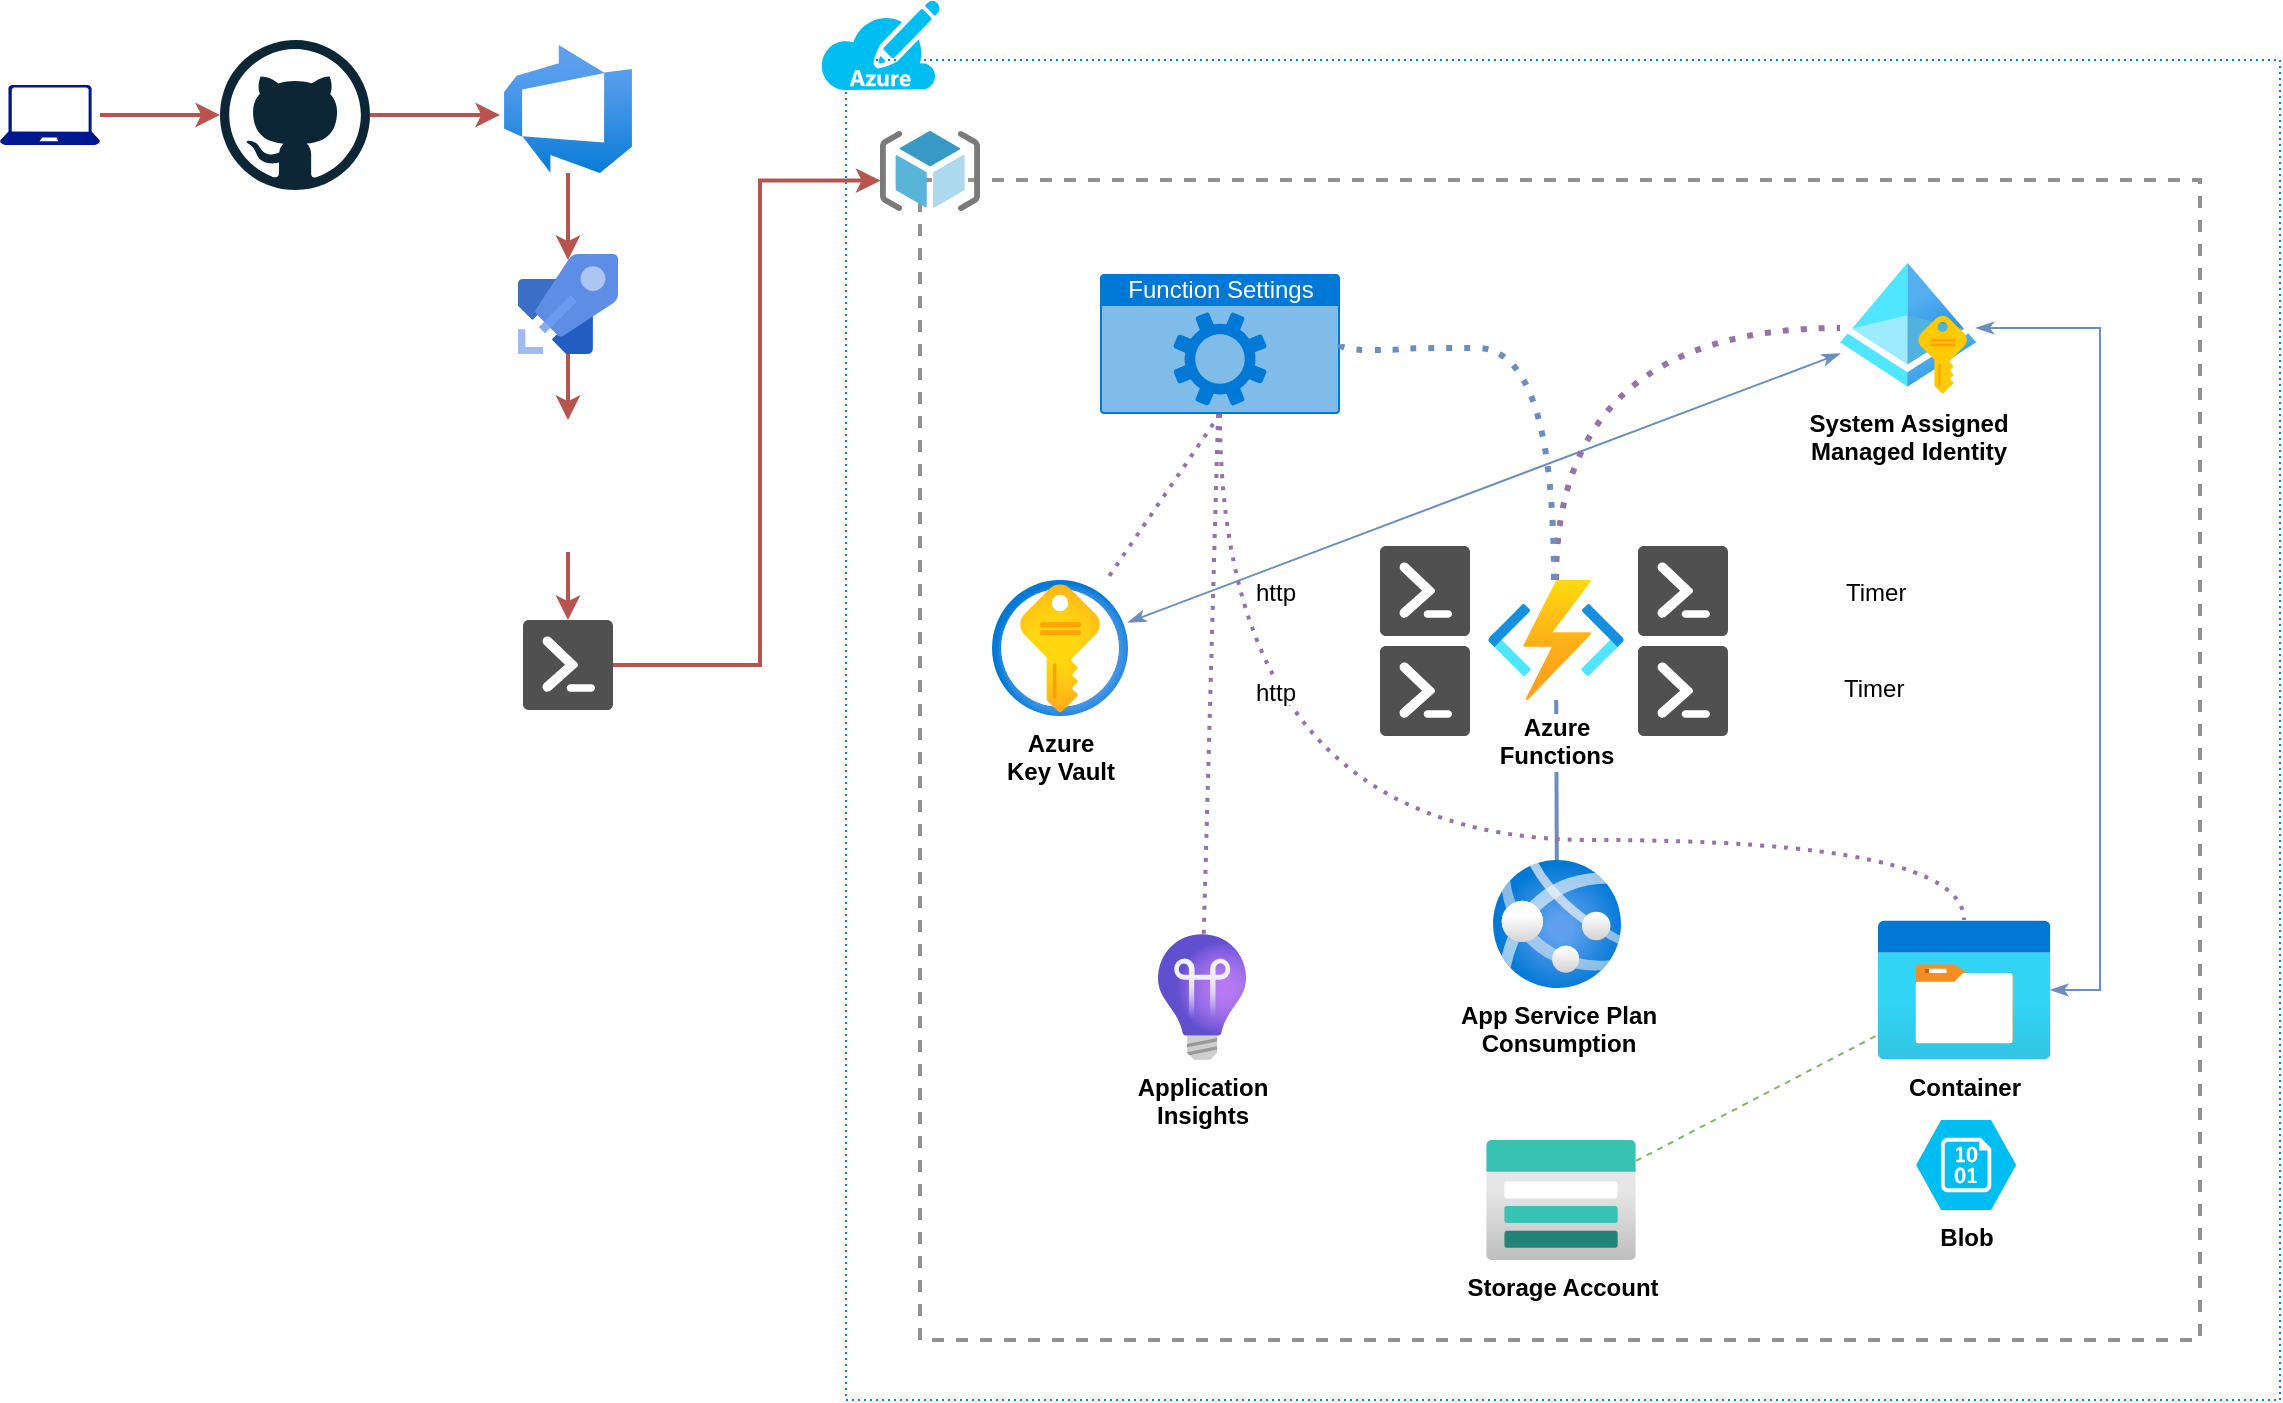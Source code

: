 <mxfile version="14.6.13" type="device"><diagram id="0d_8rxXnC5C31dJzXX_R" name="Page-1"><mxGraphModel dx="1550" dy="835" grid="1" gridSize="10" guides="1" tooltips="1" connect="1" arrows="1" fold="1" page="1" pageScale="1" pageWidth="1100" pageHeight="850" math="0" shadow="0"><root><mxCell id="0"/><mxCell id="1" parent="0"/><mxCell id="sz5_Z2L8MkfmoGLoDfBn-19" value="" style="fontStyle=0;verticalAlign=top;align=center;spacingTop=-2;fillColor=none;rounded=0;whiteSpace=wrap;html=1;strokeColor=#919191;strokeWidth=2;dashed=1;container=1;collapsible=0;expand=0;recursiveResize=0;" vertex="1" parent="1"><mxGeometry x="480" y="140" width="640" height="580" as="geometry"/></mxCell><mxCell id="sz5_Z2L8MkfmoGLoDfBn-7" value="" style="aspect=fixed;html=1;points=[];align=center;image;fontSize=12;image=img/lib/mscae/ResourceGroup.svg;" vertex="1" parent="sz5_Z2L8MkfmoGLoDfBn-19"><mxGeometry x="-20" y="-24.5" width="50" height="40" as="geometry"/></mxCell><mxCell id="sz5_Z2L8MkfmoGLoDfBn-6" value="" style="fontStyle=0;verticalAlign=top;align=center;spacingTop=-2;fillColor=none;rounded=0;whiteSpace=wrap;html=1;strokeWidth=1;container=1;collapsible=0;expand=0;recursiveResize=0;strokeColor=#007FFF;dashed=1;dashPattern=1 2;" vertex="1" parent="1"><mxGeometry x="443" y="80" width="717" height="670" as="geometry"/></mxCell><mxCell id="sz5_Z2L8MkfmoGLoDfBn-55" style="edgeStyle=none;rounded=0;orthogonalLoop=1;jettySize=auto;html=1;startArrow=none;startFill=0;endArrow=none;endFill=0;strokeWidth=1;dashed=1;fillColor=#d5e8d4;strokeColor=#82b366;" edge="1" parent="sz5_Z2L8MkfmoGLoDfBn-6" source="sz5_Z2L8MkfmoGLoDfBn-1" target="sz5_Z2L8MkfmoGLoDfBn-2"><mxGeometry relative="1" as="geometry"/></mxCell><mxCell id="sz5_Z2L8MkfmoGLoDfBn-1" value="&lt;b&gt;Storage Account&lt;/b&gt;" style="aspect=fixed;html=1;points=[];align=center;image;fontSize=12;image=img/lib/azure2/storage/Storage_Accounts.svg;" vertex="1" parent="sz5_Z2L8MkfmoGLoDfBn-6"><mxGeometry x="320" y="540" width="75" height="60" as="geometry"/></mxCell><mxCell id="sz5_Z2L8MkfmoGLoDfBn-43" style="rounded=0;orthogonalLoop=1;jettySize=auto;html=1;startArrow=classicThin;startFill=1;endArrow=classicThin;endFill=1;strokeWidth=1;fillColor=#dae8fc;strokeColor=#6c8ebf;" edge="1" parent="sz5_Z2L8MkfmoGLoDfBn-6" source="sz5_Z2L8MkfmoGLoDfBn-10" target="sz5_Z2L8MkfmoGLoDfBn-5"><mxGeometry relative="1" as="geometry"/></mxCell><mxCell id="sz5_Z2L8MkfmoGLoDfBn-44" style="edgeStyle=orthogonalEdgeStyle;rounded=0;orthogonalLoop=1;jettySize=auto;html=1;startArrow=classicThin;startFill=1;endArrow=classicThin;endFill=1;strokeWidth=1;fillColor=#dae8fc;strokeColor=#6c8ebf;" edge="1" parent="sz5_Z2L8MkfmoGLoDfBn-6" source="sz5_Z2L8MkfmoGLoDfBn-10" target="sz5_Z2L8MkfmoGLoDfBn-2"><mxGeometry relative="1" as="geometry"><Array as="points"><mxPoint x="627" y="134"/><mxPoint x="627" y="465"/></Array></mxGeometry></mxCell><mxCell id="sz5_Z2L8MkfmoGLoDfBn-10" value="&lt;div&gt;&lt;b&gt;System Assigned&lt;/b&gt;&lt;/div&gt;&lt;div&gt;&lt;b&gt;Managed Identity&lt;br&gt;&lt;/b&gt;&lt;/div&gt;" style="aspect=fixed;html=1;points=[];align=center;image;fontSize=12;image=img/lib/azure2/identity/Managed_Identities.svg;" vertex="1" parent="sz5_Z2L8MkfmoGLoDfBn-6"><mxGeometry x="497" y="100" width="68" height="68" as="geometry"/></mxCell><mxCell id="sz5_Z2L8MkfmoGLoDfBn-54" style="rounded=0;orthogonalLoop=1;jettySize=auto;html=1;startArrow=none;startFill=0;endArrow=none;endFill=0;strokeWidth=2;fillColor=#dae8fc;strokeColor=#6c8ebf;" edge="1" parent="sz5_Z2L8MkfmoGLoDfBn-6" source="sz5_Z2L8MkfmoGLoDfBn-12" target="sz5_Z2L8MkfmoGLoDfBn-13"><mxGeometry relative="1" as="geometry"/></mxCell><mxCell id="sz5_Z2L8MkfmoGLoDfBn-12" value="&lt;b&gt;App Service Plan&lt;br&gt;Consumption&lt;/b&gt;" style="aspect=fixed;html=1;points=[];align=center;image;fontSize=12;image=img/lib/azure2/compute/App_Services.svg;" vertex="1" parent="sz5_Z2L8MkfmoGLoDfBn-6"><mxGeometry x="323.5" y="400" width="64" height="64" as="geometry"/></mxCell><mxCell id="sz5_Z2L8MkfmoGLoDfBn-13" value="&lt;div&gt;&lt;b&gt;Azure&lt;/b&gt;&lt;/div&gt;&lt;div&gt;&lt;b&gt;Functions&lt;br&gt;&lt;/b&gt;&lt;/div&gt;" style="aspect=fixed;html=1;points=[];align=center;image;fontSize=12;image=img/lib/azure2/compute/Function_Apps.svg;" vertex="1" parent="sz5_Z2L8MkfmoGLoDfBn-6"><mxGeometry x="321" y="260" width="68" height="60" as="geometry"/></mxCell><mxCell id="sz5_Z2L8MkfmoGLoDfBn-5" value="&lt;div&gt;&lt;b&gt;Azure&lt;/b&gt;&lt;/div&gt;&lt;div&gt;&lt;b&gt;Key Vault&lt;br&gt;&lt;/b&gt;&lt;/div&gt;" style="aspect=fixed;html=1;points=[];align=center;image;fontSize=12;image=img/lib/azure2/security/Key_Vaults.svg;" vertex="1" parent="sz5_Z2L8MkfmoGLoDfBn-6"><mxGeometry x="73" y="260" width="68" height="68" as="geometry"/></mxCell><mxCell id="sz5_Z2L8MkfmoGLoDfBn-4" value="&lt;div&gt;&lt;b&gt;Application&lt;/b&gt;&lt;/div&gt;&lt;div&gt;&lt;b&gt;Insights&lt;/b&gt;&lt;/div&gt;" style="aspect=fixed;html=1;points=[];align=center;image;fontSize=12;image=img/lib/azure2/devops/Application_Insights.svg;" vertex="1" parent="sz5_Z2L8MkfmoGLoDfBn-6"><mxGeometry x="156" y="437" width="44" height="63" as="geometry"/></mxCell><mxCell id="sz5_Z2L8MkfmoGLoDfBn-48" style="rounded=0;orthogonalLoop=1;jettySize=auto;html=1;startArrow=none;startFill=0;endArrow=none;endFill=0;strokeWidth=2;fillColor=#e1d5e7;strokeColor=#9673a6;dashed=1;dashPattern=1 2;exitX=0.5;exitY=1;exitDx=0;exitDy=0;exitPerimeter=0;" edge="1" parent="sz5_Z2L8MkfmoGLoDfBn-6" source="sz5_Z2L8MkfmoGLoDfBn-21" target="sz5_Z2L8MkfmoGLoDfBn-5"><mxGeometry relative="1" as="geometry"/></mxCell><mxCell id="sz5_Z2L8MkfmoGLoDfBn-49" style="edgeStyle=none;rounded=0;orthogonalLoop=1;jettySize=auto;html=1;startArrow=none;startFill=0;endArrow=none;endFill=0;strokeWidth=2;fillColor=#e1d5e7;strokeColor=#9673a6;dashed=1;dashPattern=1 2;" edge="1" parent="sz5_Z2L8MkfmoGLoDfBn-6" source="sz5_Z2L8MkfmoGLoDfBn-21" target="sz5_Z2L8MkfmoGLoDfBn-4"><mxGeometry relative="1" as="geometry"/></mxCell><mxCell id="sz5_Z2L8MkfmoGLoDfBn-50" style="edgeStyle=orthogonalEdgeStyle;rounded=0;orthogonalLoop=1;jettySize=auto;html=1;dashed=1;dashPattern=1 2;startArrow=none;startFill=0;endArrow=none;endFill=0;strokeWidth=2;curved=1;fillColor=#e1d5e7;strokeColor=#9673a6;" edge="1" parent="sz5_Z2L8MkfmoGLoDfBn-6" source="sz5_Z2L8MkfmoGLoDfBn-21" target="sz5_Z2L8MkfmoGLoDfBn-2"><mxGeometry relative="1" as="geometry"><Array as="points"><mxPoint x="187" y="390"/><mxPoint x="559" y="390"/></Array></mxGeometry></mxCell><mxCell id="sz5_Z2L8MkfmoGLoDfBn-21" value="Function Settings" style="html=1;strokeColor=none;fillColor=#0079D6;labelPosition=center;verticalLabelPosition=middle;verticalAlign=top;align=center;fontSize=12;outlineConnect=0;spacingTop=-6;fontColor=#FFFFFF;shape=mxgraph.sitemap.settings;dashed=1;dashPattern=1 2;" vertex="1" parent="sz5_Z2L8MkfmoGLoDfBn-6"><mxGeometry x="127" y="107" width="120" height="70" as="geometry"/></mxCell><mxCell id="sz5_Z2L8MkfmoGLoDfBn-2" value="&lt;div&gt;&lt;b&gt;Container&lt;/b&gt;&lt;/div&gt;" style="aspect=fixed;html=1;points=[];align=center;image;fontSize=12;image=img/lib/azure2/general/Storage_Container.svg;" vertex="1" parent="sz5_Z2L8MkfmoGLoDfBn-6"><mxGeometry x="516" y="430" width="86.15" height="70" as="geometry"/></mxCell><mxCell id="sz5_Z2L8MkfmoGLoDfBn-25" value="" style="pointerEvents=1;shadow=0;dashed=0;html=1;strokeColor=none;fillColor=#505050;labelPosition=center;verticalLabelPosition=bottom;verticalAlign=top;outlineConnect=0;align=center;shape=mxgraph.office.concepts.powershell;" vertex="1" parent="sz5_Z2L8MkfmoGLoDfBn-6"><mxGeometry x="396" y="293" width="45" height="45" as="geometry"/></mxCell><mxCell id="sz5_Z2L8MkfmoGLoDfBn-14" value="" style="pointerEvents=1;shadow=0;dashed=0;html=1;strokeColor=none;fillColor=#505050;labelPosition=center;verticalLabelPosition=bottom;verticalAlign=top;outlineConnect=0;align=center;shape=mxgraph.office.concepts.powershell;" vertex="1" parent="sz5_Z2L8MkfmoGLoDfBn-6"><mxGeometry x="396" y="243" width="45" height="45" as="geometry"/></mxCell><mxCell id="sz5_Z2L8MkfmoGLoDfBn-36" value="" style="pointerEvents=1;shadow=0;dashed=0;html=1;strokeColor=none;fillColor=#505050;labelPosition=center;verticalLabelPosition=bottom;verticalAlign=top;outlineConnect=0;align=center;shape=mxgraph.office.concepts.powershell;" vertex="1" parent="sz5_Z2L8MkfmoGLoDfBn-6"><mxGeometry x="267" y="243" width="45" height="45" as="geometry"/></mxCell><mxCell id="sz5_Z2L8MkfmoGLoDfBn-37" value="" style="pointerEvents=1;shadow=0;dashed=0;html=1;strokeColor=none;fillColor=#505050;labelPosition=center;verticalLabelPosition=bottom;verticalAlign=top;outlineConnect=0;align=center;shape=mxgraph.office.concepts.powershell;" vertex="1" parent="sz5_Z2L8MkfmoGLoDfBn-6"><mxGeometry x="267" y="293" width="45" height="45" as="geometry"/></mxCell><mxCell id="sz5_Z2L8MkfmoGLoDfBn-38" value="http" style="shape=image;verticalLabelPosition=middle;labelBackgroundColor=#ffffff;verticalAlign=middle;aspect=fixed;imageAspect=0;image=https://gfsitev4prodstorage.blob.core.windows.net/media/2020/09/Azure_Functions.png;labelPosition=left;align=right;" vertex="1" parent="sz5_Z2L8MkfmoGLoDfBn-6"><mxGeometry x="227" y="250" width="30.5" height="30.5" as="geometry"/></mxCell><mxCell id="sz5_Z2L8MkfmoGLoDfBn-42" style="edgeStyle=orthogonalEdgeStyle;rounded=0;orthogonalLoop=1;jettySize=auto;html=1;strokeWidth=3;curved=1;fillColor=#e1d5e7;strokeColor=#9673a6;dashed=1;endArrow=none;endFill=0;startArrow=none;startFill=0;dashPattern=1 2;" edge="1" parent="sz5_Z2L8MkfmoGLoDfBn-6" source="sz5_Z2L8MkfmoGLoDfBn-13" target="sz5_Z2L8MkfmoGLoDfBn-10"><mxGeometry relative="1" as="geometry"><Array as="points"><mxPoint x="355" y="134"/></Array></mxGeometry></mxCell><mxCell id="sz5_Z2L8MkfmoGLoDfBn-46" style="edgeStyle=orthogonalEdgeStyle;rounded=0;orthogonalLoop=1;jettySize=auto;html=1;strokeWidth=3;curved=1;fillColor=#dae8fc;strokeColor=#6c8ebf;dashed=1;endArrow=none;endFill=0;startArrow=none;startFill=0;dashPattern=1 2;exitX=0.485;exitY=0;exitDx=0;exitDy=0;exitPerimeter=0;entryX=1;entryY=0.5;entryDx=0;entryDy=0;entryPerimeter=0;" edge="1" parent="sz5_Z2L8MkfmoGLoDfBn-6" source="sz5_Z2L8MkfmoGLoDfBn-13" target="sz5_Z2L8MkfmoGLoDfBn-21"><mxGeometry relative="1" as="geometry"><mxPoint x="365" y="270" as="sourcePoint"/><mxPoint x="507" y="144" as="targetPoint"/><Array as="points"><mxPoint x="354" y="144"/><mxPoint x="277" y="144"/><mxPoint x="277" y="145"/></Array></mxGeometry></mxCell><mxCell id="sz5_Z2L8MkfmoGLoDfBn-51" value="Timer" style="shape=image;verticalLabelPosition=middle;labelBackgroundColor=#ffffff;verticalAlign=middle;aspect=fixed;imageAspect=0;image=https://docs.microsoft.com/en-us/learn/achievements/execute-azure-function-with-triggers.svg;labelPosition=right;align=left;" vertex="1" parent="sz5_Z2L8MkfmoGLoDfBn-6"><mxGeometry x="457" y="245" width="41" height="41" as="geometry"/></mxCell><mxCell id="sz5_Z2L8MkfmoGLoDfBn-52" value="Timer" style="shape=image;verticalLabelPosition=middle;labelBackgroundColor=#ffffff;verticalAlign=middle;aspect=fixed;imageAspect=0;image=https://docs.microsoft.com/en-us/learn/achievements/execute-azure-function-with-triggers.svg;labelPosition=right;align=left;" vertex="1" parent="sz5_Z2L8MkfmoGLoDfBn-6"><mxGeometry x="456" y="293" width="41" height="41" as="geometry"/></mxCell><mxCell id="sz5_Z2L8MkfmoGLoDfBn-3" value="&lt;b&gt;Blob&lt;/b&gt;" style="verticalLabelPosition=bottom;html=1;verticalAlign=top;align=center;strokeColor=none;fillColor=#00BEF2;shape=mxgraph.azure.storage_blob;" vertex="1" parent="1"><mxGeometry x="978.07" y="610" width="50" height="45" as="geometry"/></mxCell><mxCell id="sz5_Z2L8MkfmoGLoDfBn-8" value="" style="verticalLabelPosition=bottom;html=1;verticalAlign=top;align=center;strokeColor=none;fillColor=#00BEF2;shape=mxgraph.azure.azure_subscription;" vertex="1" parent="1"><mxGeometry x="430" y="50" width="60" height="45" as="geometry"/></mxCell><mxCell id="sz5_Z2L8MkfmoGLoDfBn-30" style="edgeStyle=orthogonalEdgeStyle;rounded=0;orthogonalLoop=1;jettySize=auto;html=1;entryX=0.5;entryY=0.06;entryDx=0;entryDy=0;entryPerimeter=0;strokeWidth=2;fillColor=#f8cecc;strokeColor=#b85450;" edge="1" parent="1" source="sz5_Z2L8MkfmoGLoDfBn-9" target="sz5_Z2L8MkfmoGLoDfBn-18"><mxGeometry relative="1" as="geometry"/></mxCell><mxCell id="sz5_Z2L8MkfmoGLoDfBn-9" value="" style="aspect=fixed;html=1;points=[];align=center;image;fontSize=12;image=img/lib/azure2/devops/Azure_DevOps.svg;" vertex="1" parent="1"><mxGeometry x="272" y="72.5" width="64" height="64" as="geometry"/></mxCell><mxCell id="sz5_Z2L8MkfmoGLoDfBn-29" style="edgeStyle=orthogonalEdgeStyle;rounded=0;orthogonalLoop=1;jettySize=auto;html=1;strokeWidth=2;fillColor=#f8cecc;strokeColor=#b85450;" edge="1" parent="1" source="sz5_Z2L8MkfmoGLoDfBn-11"><mxGeometry relative="1" as="geometry"><mxPoint x="270" y="107.5" as="targetPoint"/></mxGeometry></mxCell><mxCell id="sz5_Z2L8MkfmoGLoDfBn-11" value="" style="dashed=0;outlineConnect=0;html=1;align=center;labelPosition=center;verticalLabelPosition=bottom;verticalAlign=top;shape=mxgraph.weblogos.github" vertex="1" parent="1"><mxGeometry x="130" y="70" width="75" height="75" as="geometry"/></mxCell><mxCell id="sz5_Z2L8MkfmoGLoDfBn-28" style="edgeStyle=orthogonalEdgeStyle;rounded=0;orthogonalLoop=1;jettySize=auto;html=1;strokeWidth=2;fillColor=#f8cecc;strokeColor=#b85450;" edge="1" parent="1" source="sz5_Z2L8MkfmoGLoDfBn-15" target="sz5_Z2L8MkfmoGLoDfBn-11"><mxGeometry relative="1" as="geometry"/></mxCell><mxCell id="sz5_Z2L8MkfmoGLoDfBn-15" value="" style="aspect=fixed;pointerEvents=1;shadow=0;dashed=0;html=1;strokeColor=none;labelPosition=center;verticalLabelPosition=bottom;verticalAlign=top;align=center;fillColor=#00188D;shape=mxgraph.azure.laptop" vertex="1" parent="1"><mxGeometry x="20" y="92.5" width="50" height="30" as="geometry"/></mxCell><mxCell id="sz5_Z2L8MkfmoGLoDfBn-33" style="edgeStyle=orthogonalEdgeStyle;rounded=0;orthogonalLoop=1;jettySize=auto;html=1;entryX=0.5;entryY=0;entryDx=0;entryDy=0;strokeWidth=2;fillColor=#f8cecc;strokeColor=#b85450;" edge="1" parent="1" source="sz5_Z2L8MkfmoGLoDfBn-18" target="sz5_Z2L8MkfmoGLoDfBn-22"><mxGeometry relative="1" as="geometry"/></mxCell><mxCell id="sz5_Z2L8MkfmoGLoDfBn-18" value="" style="aspect=fixed;html=1;points=[];align=center;image;fontSize=12;image=img/lib/mscae/Azure_Pipelines.svg;" vertex="1" parent="1"><mxGeometry x="279" y="177" width="50" height="50" as="geometry"/></mxCell><mxCell id="sz5_Z2L8MkfmoGLoDfBn-34" style="edgeStyle=orthogonalEdgeStyle;rounded=0;orthogonalLoop=1;jettySize=auto;html=1;strokeWidth=2;fillColor=#f8cecc;strokeColor=#b85450;" edge="1" parent="1" source="sz5_Z2L8MkfmoGLoDfBn-22" target="sz5_Z2L8MkfmoGLoDfBn-24"><mxGeometry relative="1" as="geometry"/></mxCell><mxCell id="sz5_Z2L8MkfmoGLoDfBn-22" value="" style="shape=image;verticalLabelPosition=bottom;labelBackgroundColor=#ffffff;verticalAlign=top;aspect=fixed;imageAspect=0;image=https://woivre.com/assets/img/categories/bicep.png;" vertex="1" parent="1"><mxGeometry x="271" y="260" width="66" height="66" as="geometry"/></mxCell><mxCell id="sz5_Z2L8MkfmoGLoDfBn-23" value="" style="shape=image;verticalLabelPosition=bottom;labelBackgroundColor=#ffffff;verticalAlign=top;aspect=fixed;imageAspect=0;image=https://cd.foundation/wp-content/uploads/sites/78/2021/01/yaml.png;" vertex="1" parent="1"><mxGeometry x="329" y="172" width="60" height="60" as="geometry"/></mxCell><mxCell id="sz5_Z2L8MkfmoGLoDfBn-35" style="edgeStyle=orthogonalEdgeStyle;rounded=0;orthogonalLoop=1;jettySize=auto;html=1;entryX=0.024;entryY=0.09;entryDx=0;entryDy=0;entryPerimeter=0;strokeWidth=2;fillColor=#f8cecc;strokeColor=#b85450;" edge="1" parent="1" source="sz5_Z2L8MkfmoGLoDfBn-24" target="sz5_Z2L8MkfmoGLoDfBn-6"><mxGeometry relative="1" as="geometry"><Array as="points"><mxPoint x="400" y="382"/><mxPoint x="400" y="140"/></Array></mxGeometry></mxCell><mxCell id="sz5_Z2L8MkfmoGLoDfBn-24" value="" style="pointerEvents=1;shadow=0;dashed=0;html=1;strokeColor=none;fillColor=#505050;labelPosition=center;verticalLabelPosition=bottom;verticalAlign=top;outlineConnect=0;align=center;shape=mxgraph.office.concepts.powershell;" vertex="1" parent="1"><mxGeometry x="281.5" y="360" width="45" height="45" as="geometry"/></mxCell><mxCell id="sz5_Z2L8MkfmoGLoDfBn-40" value="http" style="shape=image;verticalLabelPosition=middle;labelBackgroundColor=#ffffff;verticalAlign=middle;aspect=fixed;imageAspect=0;image=https://gfsitev4prodstorage.blob.core.windows.net/media/2020/09/Azure_Functions.png;labelPosition=left;align=right;" vertex="1" parent="1"><mxGeometry x="670" y="380" width="30.5" height="30.5" as="geometry"/></mxCell></root></mxGraphModel></diagram></mxfile>